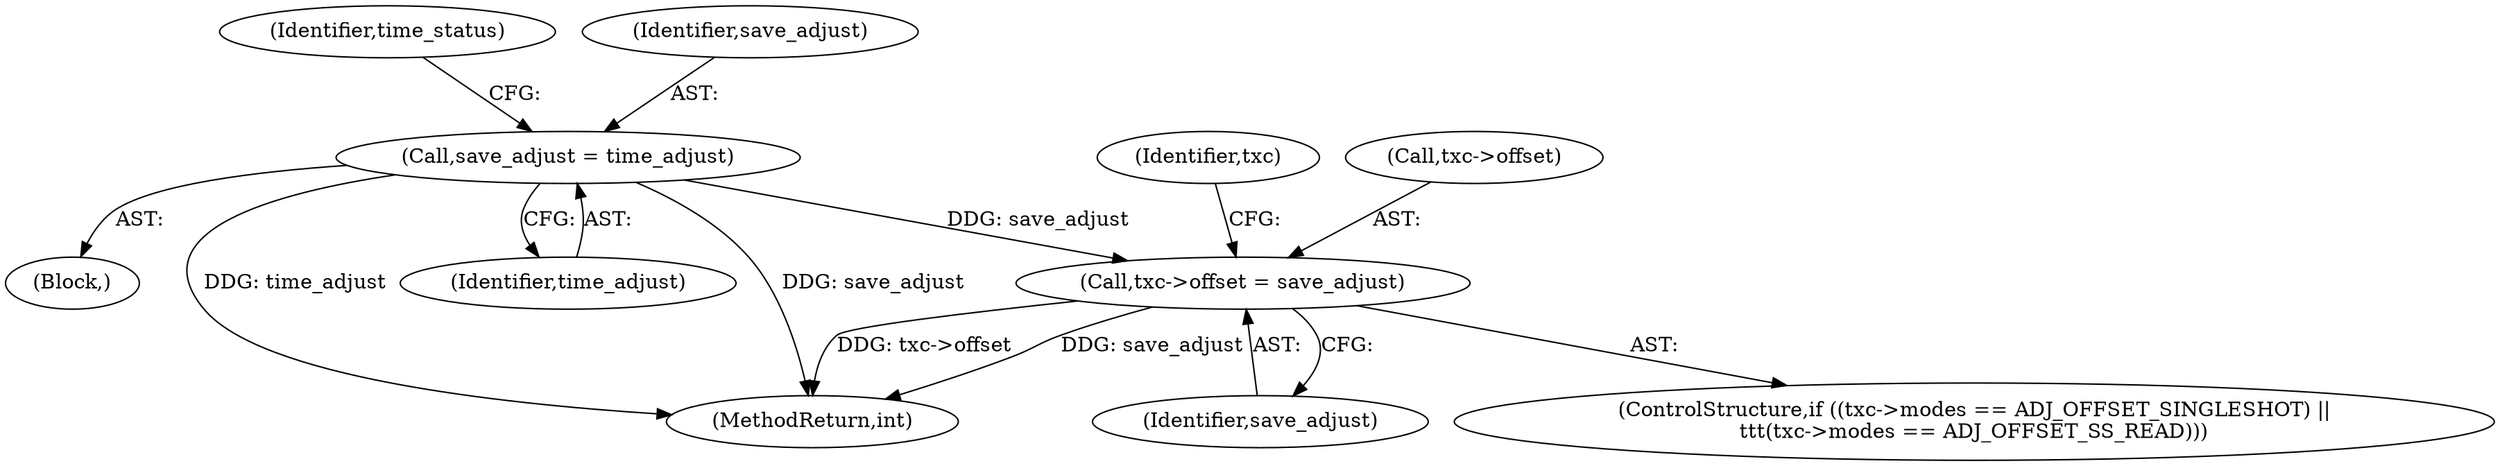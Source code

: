 digraph "0_linux_f8bd2258e2d520dff28c855658bd24bdafb5102d_8@pointer" {
"1000568" [label="(Call,txc->offset = save_adjust)"];
"1000222" [label="(Call,save_adjust = time_adjust)"];
"1000684" [label="(MethodReturn,int)"];
"1000224" [label="(Identifier,time_adjust)"];
"1000226" [label="(Identifier,time_status)"];
"1000568" [label="(Call,txc->offset = save_adjust)"];
"1000123" [label="(Block,)"];
"1000223" [label="(Identifier,save_adjust)"];
"1000589" [label="(Identifier,txc)"];
"1000572" [label="(Identifier,save_adjust)"];
"1000222" [label="(Call,save_adjust = time_adjust)"];
"1000569" [label="(Call,txc->offset)"];
"1000556" [label="(ControlStructure,if ((txc->modes == ADJ_OFFSET_SINGLESHOT) ||\n\t\t\t(txc->modes == ADJ_OFFSET_SS_READ)))"];
"1000568" -> "1000556"  [label="AST: "];
"1000568" -> "1000572"  [label="CFG: "];
"1000569" -> "1000568"  [label="AST: "];
"1000572" -> "1000568"  [label="AST: "];
"1000589" -> "1000568"  [label="CFG: "];
"1000568" -> "1000684"  [label="DDG: txc->offset"];
"1000568" -> "1000684"  [label="DDG: save_adjust"];
"1000222" -> "1000568"  [label="DDG: save_adjust"];
"1000222" -> "1000123"  [label="AST: "];
"1000222" -> "1000224"  [label="CFG: "];
"1000223" -> "1000222"  [label="AST: "];
"1000224" -> "1000222"  [label="AST: "];
"1000226" -> "1000222"  [label="CFG: "];
"1000222" -> "1000684"  [label="DDG: save_adjust"];
"1000222" -> "1000684"  [label="DDG: time_adjust"];
}
